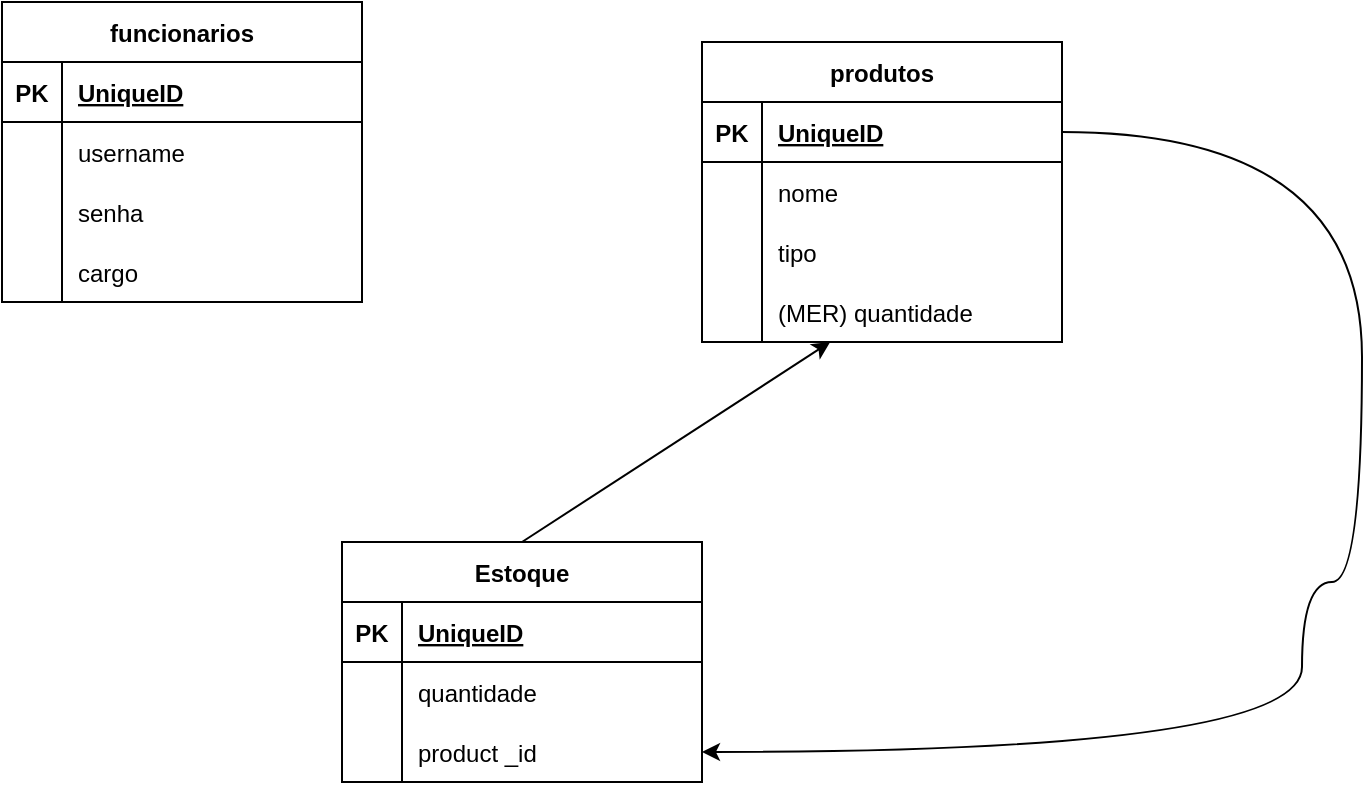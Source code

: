<mxfile version="20.8.12" type="device"><diagram name="Página-1" id="5CjCLftaTbsUJVohLDNA"><mxGraphModel dx="1434" dy="764" grid="1" gridSize="10" guides="1" tooltips="1" connect="1" arrows="1" fold="1" page="1" pageScale="1" pageWidth="827" pageHeight="1169" math="0" shadow="0"><root><mxCell id="0"/><mxCell id="1" parent="0"/><mxCell id="B51RcV6ICJpg5h0U3ekN-2" value="funcionarios" style="shape=table;startSize=30;container=1;collapsible=1;childLayout=tableLayout;fixedRows=1;rowLines=0;fontStyle=1;align=center;resizeLast=1;" parent="1" vertex="1"><mxGeometry x="130" y="70" width="180" height="150" as="geometry"/></mxCell><mxCell id="B51RcV6ICJpg5h0U3ekN-3" value="" style="shape=tableRow;horizontal=0;startSize=0;swimlaneHead=0;swimlaneBody=0;fillColor=none;collapsible=0;dropTarget=0;points=[[0,0.5],[1,0.5]];portConstraint=eastwest;top=0;left=0;right=0;bottom=1;" parent="B51RcV6ICJpg5h0U3ekN-2" vertex="1"><mxGeometry y="30" width="180" height="30" as="geometry"/></mxCell><mxCell id="B51RcV6ICJpg5h0U3ekN-4" value="PK" style="shape=partialRectangle;connectable=0;fillColor=none;top=0;left=0;bottom=0;right=0;fontStyle=1;overflow=hidden;" parent="B51RcV6ICJpg5h0U3ekN-3" vertex="1"><mxGeometry width="30" height="30" as="geometry"><mxRectangle width="30" height="30" as="alternateBounds"/></mxGeometry></mxCell><mxCell id="B51RcV6ICJpg5h0U3ekN-5" value="UniqueID" style="shape=partialRectangle;connectable=0;fillColor=none;top=0;left=0;bottom=0;right=0;align=left;spacingLeft=6;fontStyle=5;overflow=hidden;" parent="B51RcV6ICJpg5h0U3ekN-3" vertex="1"><mxGeometry x="30" width="150" height="30" as="geometry"><mxRectangle width="150" height="30" as="alternateBounds"/></mxGeometry></mxCell><mxCell id="B51RcV6ICJpg5h0U3ekN-6" value="" style="shape=tableRow;horizontal=0;startSize=0;swimlaneHead=0;swimlaneBody=0;fillColor=none;collapsible=0;dropTarget=0;points=[[0,0.5],[1,0.5]];portConstraint=eastwest;top=0;left=0;right=0;bottom=0;" parent="B51RcV6ICJpg5h0U3ekN-2" vertex="1"><mxGeometry y="60" width="180" height="30" as="geometry"/></mxCell><mxCell id="B51RcV6ICJpg5h0U3ekN-7" value="" style="shape=partialRectangle;connectable=0;fillColor=none;top=0;left=0;bottom=0;right=0;editable=1;overflow=hidden;" parent="B51RcV6ICJpg5h0U3ekN-6" vertex="1"><mxGeometry width="30" height="30" as="geometry"><mxRectangle width="30" height="30" as="alternateBounds"/></mxGeometry></mxCell><mxCell id="B51RcV6ICJpg5h0U3ekN-8" value="username   " style="shape=partialRectangle;connectable=0;fillColor=none;top=0;left=0;bottom=0;right=0;align=left;spacingLeft=6;overflow=hidden;" parent="B51RcV6ICJpg5h0U3ekN-6" vertex="1"><mxGeometry x="30" width="150" height="30" as="geometry"><mxRectangle width="150" height="30" as="alternateBounds"/></mxGeometry></mxCell><mxCell id="B51RcV6ICJpg5h0U3ekN-9" value="" style="shape=tableRow;horizontal=0;startSize=0;swimlaneHead=0;swimlaneBody=0;fillColor=none;collapsible=0;dropTarget=0;points=[[0,0.5],[1,0.5]];portConstraint=eastwest;top=0;left=0;right=0;bottom=0;" parent="B51RcV6ICJpg5h0U3ekN-2" vertex="1"><mxGeometry y="90" width="180" height="30" as="geometry"/></mxCell><mxCell id="B51RcV6ICJpg5h0U3ekN-10" value="" style="shape=partialRectangle;connectable=0;fillColor=none;top=0;left=0;bottom=0;right=0;editable=1;overflow=hidden;" parent="B51RcV6ICJpg5h0U3ekN-9" vertex="1"><mxGeometry width="30" height="30" as="geometry"><mxRectangle width="30" height="30" as="alternateBounds"/></mxGeometry></mxCell><mxCell id="B51RcV6ICJpg5h0U3ekN-11" value="senha " style="shape=partialRectangle;connectable=0;fillColor=none;top=0;left=0;bottom=0;right=0;align=left;spacingLeft=6;overflow=hidden;" parent="B51RcV6ICJpg5h0U3ekN-9" vertex="1"><mxGeometry x="30" width="150" height="30" as="geometry"><mxRectangle width="150" height="30" as="alternateBounds"/></mxGeometry></mxCell><mxCell id="B51RcV6ICJpg5h0U3ekN-12" value="" style="shape=tableRow;horizontal=0;startSize=0;swimlaneHead=0;swimlaneBody=0;fillColor=none;collapsible=0;dropTarget=0;points=[[0,0.5],[1,0.5]];portConstraint=eastwest;top=0;left=0;right=0;bottom=0;" parent="B51RcV6ICJpg5h0U3ekN-2" vertex="1"><mxGeometry y="120" width="180" height="30" as="geometry"/></mxCell><mxCell id="B51RcV6ICJpg5h0U3ekN-13" value="" style="shape=partialRectangle;connectable=0;fillColor=none;top=0;left=0;bottom=0;right=0;editable=1;overflow=hidden;" parent="B51RcV6ICJpg5h0U3ekN-12" vertex="1"><mxGeometry width="30" height="30" as="geometry"><mxRectangle width="30" height="30" as="alternateBounds"/></mxGeometry></mxCell><mxCell id="B51RcV6ICJpg5h0U3ekN-14" value="cargo" style="shape=partialRectangle;connectable=0;fillColor=none;top=0;left=0;bottom=0;right=0;align=left;spacingLeft=6;overflow=hidden;" parent="B51RcV6ICJpg5h0U3ekN-12" vertex="1"><mxGeometry x="30" width="150" height="30" as="geometry"><mxRectangle width="150" height="30" as="alternateBounds"/></mxGeometry></mxCell><mxCell id="hZ2C3O_v31zVUYFDjOBX-14" value="Estoque" style="shape=table;startSize=30;container=1;collapsible=1;childLayout=tableLayout;fixedRows=1;rowLines=0;fontStyle=1;align=center;resizeLast=1;" vertex="1" parent="1"><mxGeometry x="300" y="340" width="180" height="120" as="geometry"/></mxCell><mxCell id="hZ2C3O_v31zVUYFDjOBX-15" value="" style="shape=tableRow;horizontal=0;startSize=0;swimlaneHead=0;swimlaneBody=0;fillColor=none;collapsible=0;dropTarget=0;points=[[0,0.5],[1,0.5]];portConstraint=eastwest;top=0;left=0;right=0;bottom=1;" vertex="1" parent="hZ2C3O_v31zVUYFDjOBX-14"><mxGeometry y="30" width="180" height="30" as="geometry"/></mxCell><mxCell id="hZ2C3O_v31zVUYFDjOBX-16" value="PK" style="shape=partialRectangle;connectable=0;fillColor=none;top=0;left=0;bottom=0;right=0;fontStyle=1;overflow=hidden;" vertex="1" parent="hZ2C3O_v31zVUYFDjOBX-15"><mxGeometry width="30" height="30" as="geometry"><mxRectangle width="30" height="30" as="alternateBounds"/></mxGeometry></mxCell><mxCell id="hZ2C3O_v31zVUYFDjOBX-17" value="UniqueID" style="shape=partialRectangle;connectable=0;fillColor=none;top=0;left=0;bottom=0;right=0;align=left;spacingLeft=6;fontStyle=5;overflow=hidden;" vertex="1" parent="hZ2C3O_v31zVUYFDjOBX-15"><mxGeometry x="30" width="150" height="30" as="geometry"><mxRectangle width="150" height="30" as="alternateBounds"/></mxGeometry></mxCell><mxCell id="hZ2C3O_v31zVUYFDjOBX-18" value="" style="shape=tableRow;horizontal=0;startSize=0;swimlaneHead=0;swimlaneBody=0;fillColor=none;collapsible=0;dropTarget=0;points=[[0,0.5],[1,0.5]];portConstraint=eastwest;top=0;left=0;right=0;bottom=0;" vertex="1" parent="hZ2C3O_v31zVUYFDjOBX-14"><mxGeometry y="60" width="180" height="30" as="geometry"/></mxCell><mxCell id="hZ2C3O_v31zVUYFDjOBX-19" value="" style="shape=partialRectangle;connectable=0;fillColor=none;top=0;left=0;bottom=0;right=0;editable=1;overflow=hidden;" vertex="1" parent="hZ2C3O_v31zVUYFDjOBX-18"><mxGeometry width="30" height="30" as="geometry"><mxRectangle width="30" height="30" as="alternateBounds"/></mxGeometry></mxCell><mxCell id="hZ2C3O_v31zVUYFDjOBX-20" value="quantidade" style="shape=partialRectangle;connectable=0;fillColor=none;top=0;left=0;bottom=0;right=0;align=left;spacingLeft=6;overflow=hidden;" vertex="1" parent="hZ2C3O_v31zVUYFDjOBX-18"><mxGeometry x="30" width="150" height="30" as="geometry"><mxRectangle width="150" height="30" as="alternateBounds"/></mxGeometry></mxCell><mxCell id="hZ2C3O_v31zVUYFDjOBX-21" value="" style="shape=tableRow;horizontal=0;startSize=0;swimlaneHead=0;swimlaneBody=0;fillColor=none;collapsible=0;dropTarget=0;points=[[0,0.5],[1,0.5]];portConstraint=eastwest;top=0;left=0;right=0;bottom=0;" vertex="1" parent="hZ2C3O_v31zVUYFDjOBX-14"><mxGeometry y="90" width="180" height="30" as="geometry"/></mxCell><mxCell id="hZ2C3O_v31zVUYFDjOBX-22" value="" style="shape=partialRectangle;connectable=0;fillColor=none;top=0;left=0;bottom=0;right=0;editable=1;overflow=hidden;" vertex="1" parent="hZ2C3O_v31zVUYFDjOBX-21"><mxGeometry width="30" height="30" as="geometry"><mxRectangle width="30" height="30" as="alternateBounds"/></mxGeometry></mxCell><mxCell id="hZ2C3O_v31zVUYFDjOBX-23" value="product _id" style="shape=partialRectangle;connectable=0;fillColor=none;top=0;left=0;bottom=0;right=0;align=left;spacingLeft=6;overflow=hidden;" vertex="1" parent="hZ2C3O_v31zVUYFDjOBX-21"><mxGeometry x="30" width="150" height="30" as="geometry"><mxRectangle width="150" height="30" as="alternateBounds"/></mxGeometry></mxCell><mxCell id="hZ2C3O_v31zVUYFDjOBX-27" value="" style="endArrow=classic;html=1;rounded=0;exitX=0.5;exitY=0;exitDx=0;exitDy=0;entryX=0.356;entryY=1;entryDx=0;entryDy=0;entryPerimeter=0;" edge="1" parent="1" source="hZ2C3O_v31zVUYFDjOBX-14" target="hZ2C3O_v31zVUYFDjOBX-48"><mxGeometry width="50" height="50" relative="1" as="geometry"><mxPoint x="390" y="310" as="sourcePoint"/><mxPoint x="480" y="250" as="targetPoint"/></mxGeometry></mxCell><mxCell id="hZ2C3O_v31zVUYFDjOBX-34" value="" style="endArrow=classic;html=1;rounded=0;edgeStyle=orthogonalEdgeStyle;curved=1;entryX=1;entryY=0.5;entryDx=0;entryDy=0;" edge="1" parent="1" target="hZ2C3O_v31zVUYFDjOBX-21"><mxGeometry width="50" height="50" relative="1" as="geometry"><mxPoint x="660" y="135" as="sourcePoint"/><mxPoint x="780" y="320" as="targetPoint"/><Array as="points"><mxPoint x="810" y="135"/><mxPoint x="810" y="360"/><mxPoint x="780" y="360"/><mxPoint x="780" y="445"/></Array></mxGeometry></mxCell><mxCell id="hZ2C3O_v31zVUYFDjOBX-38" value="produtos" style="shape=table;startSize=30;container=1;collapsible=1;childLayout=tableLayout;fixedRows=1;rowLines=0;fontStyle=1;align=center;resizeLast=1;" vertex="1" parent="1"><mxGeometry x="480" y="90" width="180" height="150" as="geometry"/></mxCell><mxCell id="hZ2C3O_v31zVUYFDjOBX-39" value="" style="shape=tableRow;horizontal=0;startSize=0;swimlaneHead=0;swimlaneBody=0;fillColor=none;collapsible=0;dropTarget=0;points=[[0,0.5],[1,0.5]];portConstraint=eastwest;top=0;left=0;right=0;bottom=1;" vertex="1" parent="hZ2C3O_v31zVUYFDjOBX-38"><mxGeometry y="30" width="180" height="30" as="geometry"/></mxCell><mxCell id="hZ2C3O_v31zVUYFDjOBX-40" value="PK" style="shape=partialRectangle;connectable=0;fillColor=none;top=0;left=0;bottom=0;right=0;fontStyle=1;overflow=hidden;" vertex="1" parent="hZ2C3O_v31zVUYFDjOBX-39"><mxGeometry width="30" height="30" as="geometry"><mxRectangle width="30" height="30" as="alternateBounds"/></mxGeometry></mxCell><mxCell id="hZ2C3O_v31zVUYFDjOBX-41" value="UniqueID" style="shape=partialRectangle;connectable=0;fillColor=none;top=0;left=0;bottom=0;right=0;align=left;spacingLeft=6;fontStyle=5;overflow=hidden;" vertex="1" parent="hZ2C3O_v31zVUYFDjOBX-39"><mxGeometry x="30" width="150" height="30" as="geometry"><mxRectangle width="150" height="30" as="alternateBounds"/></mxGeometry></mxCell><mxCell id="hZ2C3O_v31zVUYFDjOBX-42" value="" style="shape=tableRow;horizontal=0;startSize=0;swimlaneHead=0;swimlaneBody=0;fillColor=none;collapsible=0;dropTarget=0;points=[[0,0.5],[1,0.5]];portConstraint=eastwest;top=0;left=0;right=0;bottom=0;" vertex="1" parent="hZ2C3O_v31zVUYFDjOBX-38"><mxGeometry y="60" width="180" height="30" as="geometry"/></mxCell><mxCell id="hZ2C3O_v31zVUYFDjOBX-43" value="" style="shape=partialRectangle;connectable=0;fillColor=none;top=0;left=0;bottom=0;right=0;editable=1;overflow=hidden;" vertex="1" parent="hZ2C3O_v31zVUYFDjOBX-42"><mxGeometry width="30" height="30" as="geometry"><mxRectangle width="30" height="30" as="alternateBounds"/></mxGeometry></mxCell><mxCell id="hZ2C3O_v31zVUYFDjOBX-44" value="nome " style="shape=partialRectangle;connectable=0;fillColor=none;top=0;left=0;bottom=0;right=0;align=left;spacingLeft=6;overflow=hidden;" vertex="1" parent="hZ2C3O_v31zVUYFDjOBX-42"><mxGeometry x="30" width="150" height="30" as="geometry"><mxRectangle width="150" height="30" as="alternateBounds"/></mxGeometry></mxCell><mxCell id="hZ2C3O_v31zVUYFDjOBX-45" value="" style="shape=tableRow;horizontal=0;startSize=0;swimlaneHead=0;swimlaneBody=0;fillColor=none;collapsible=0;dropTarget=0;points=[[0,0.5],[1,0.5]];portConstraint=eastwest;top=0;left=0;right=0;bottom=0;" vertex="1" parent="hZ2C3O_v31zVUYFDjOBX-38"><mxGeometry y="90" width="180" height="30" as="geometry"/></mxCell><mxCell id="hZ2C3O_v31zVUYFDjOBX-46" value="" style="shape=partialRectangle;connectable=0;fillColor=none;top=0;left=0;bottom=0;right=0;editable=1;overflow=hidden;" vertex="1" parent="hZ2C3O_v31zVUYFDjOBX-45"><mxGeometry width="30" height="30" as="geometry"><mxRectangle width="30" height="30" as="alternateBounds"/></mxGeometry></mxCell><mxCell id="hZ2C3O_v31zVUYFDjOBX-47" value="tipo" style="shape=partialRectangle;connectable=0;fillColor=none;top=0;left=0;bottom=0;right=0;align=left;spacingLeft=6;overflow=hidden;" vertex="1" parent="hZ2C3O_v31zVUYFDjOBX-45"><mxGeometry x="30" width="150" height="30" as="geometry"><mxRectangle width="150" height="30" as="alternateBounds"/></mxGeometry></mxCell><mxCell id="hZ2C3O_v31zVUYFDjOBX-48" value="" style="shape=tableRow;horizontal=0;startSize=0;swimlaneHead=0;swimlaneBody=0;fillColor=none;collapsible=0;dropTarget=0;points=[[0,0.5],[1,0.5]];portConstraint=eastwest;top=0;left=0;right=0;bottom=0;" vertex="1" parent="hZ2C3O_v31zVUYFDjOBX-38"><mxGeometry y="120" width="180" height="30" as="geometry"/></mxCell><mxCell id="hZ2C3O_v31zVUYFDjOBX-49" value="" style="shape=partialRectangle;connectable=0;fillColor=none;top=0;left=0;bottom=0;right=0;editable=1;overflow=hidden;" vertex="1" parent="hZ2C3O_v31zVUYFDjOBX-48"><mxGeometry width="30" height="30" as="geometry"><mxRectangle width="30" height="30" as="alternateBounds"/></mxGeometry></mxCell><mxCell id="hZ2C3O_v31zVUYFDjOBX-50" value="(MER) quantidade" style="shape=partialRectangle;connectable=0;fillColor=none;top=0;left=0;bottom=0;right=0;align=left;spacingLeft=6;overflow=hidden;" vertex="1" parent="hZ2C3O_v31zVUYFDjOBX-48"><mxGeometry x="30" width="150" height="30" as="geometry"><mxRectangle width="150" height="30" as="alternateBounds"/></mxGeometry></mxCell></root></mxGraphModel></diagram></mxfile>